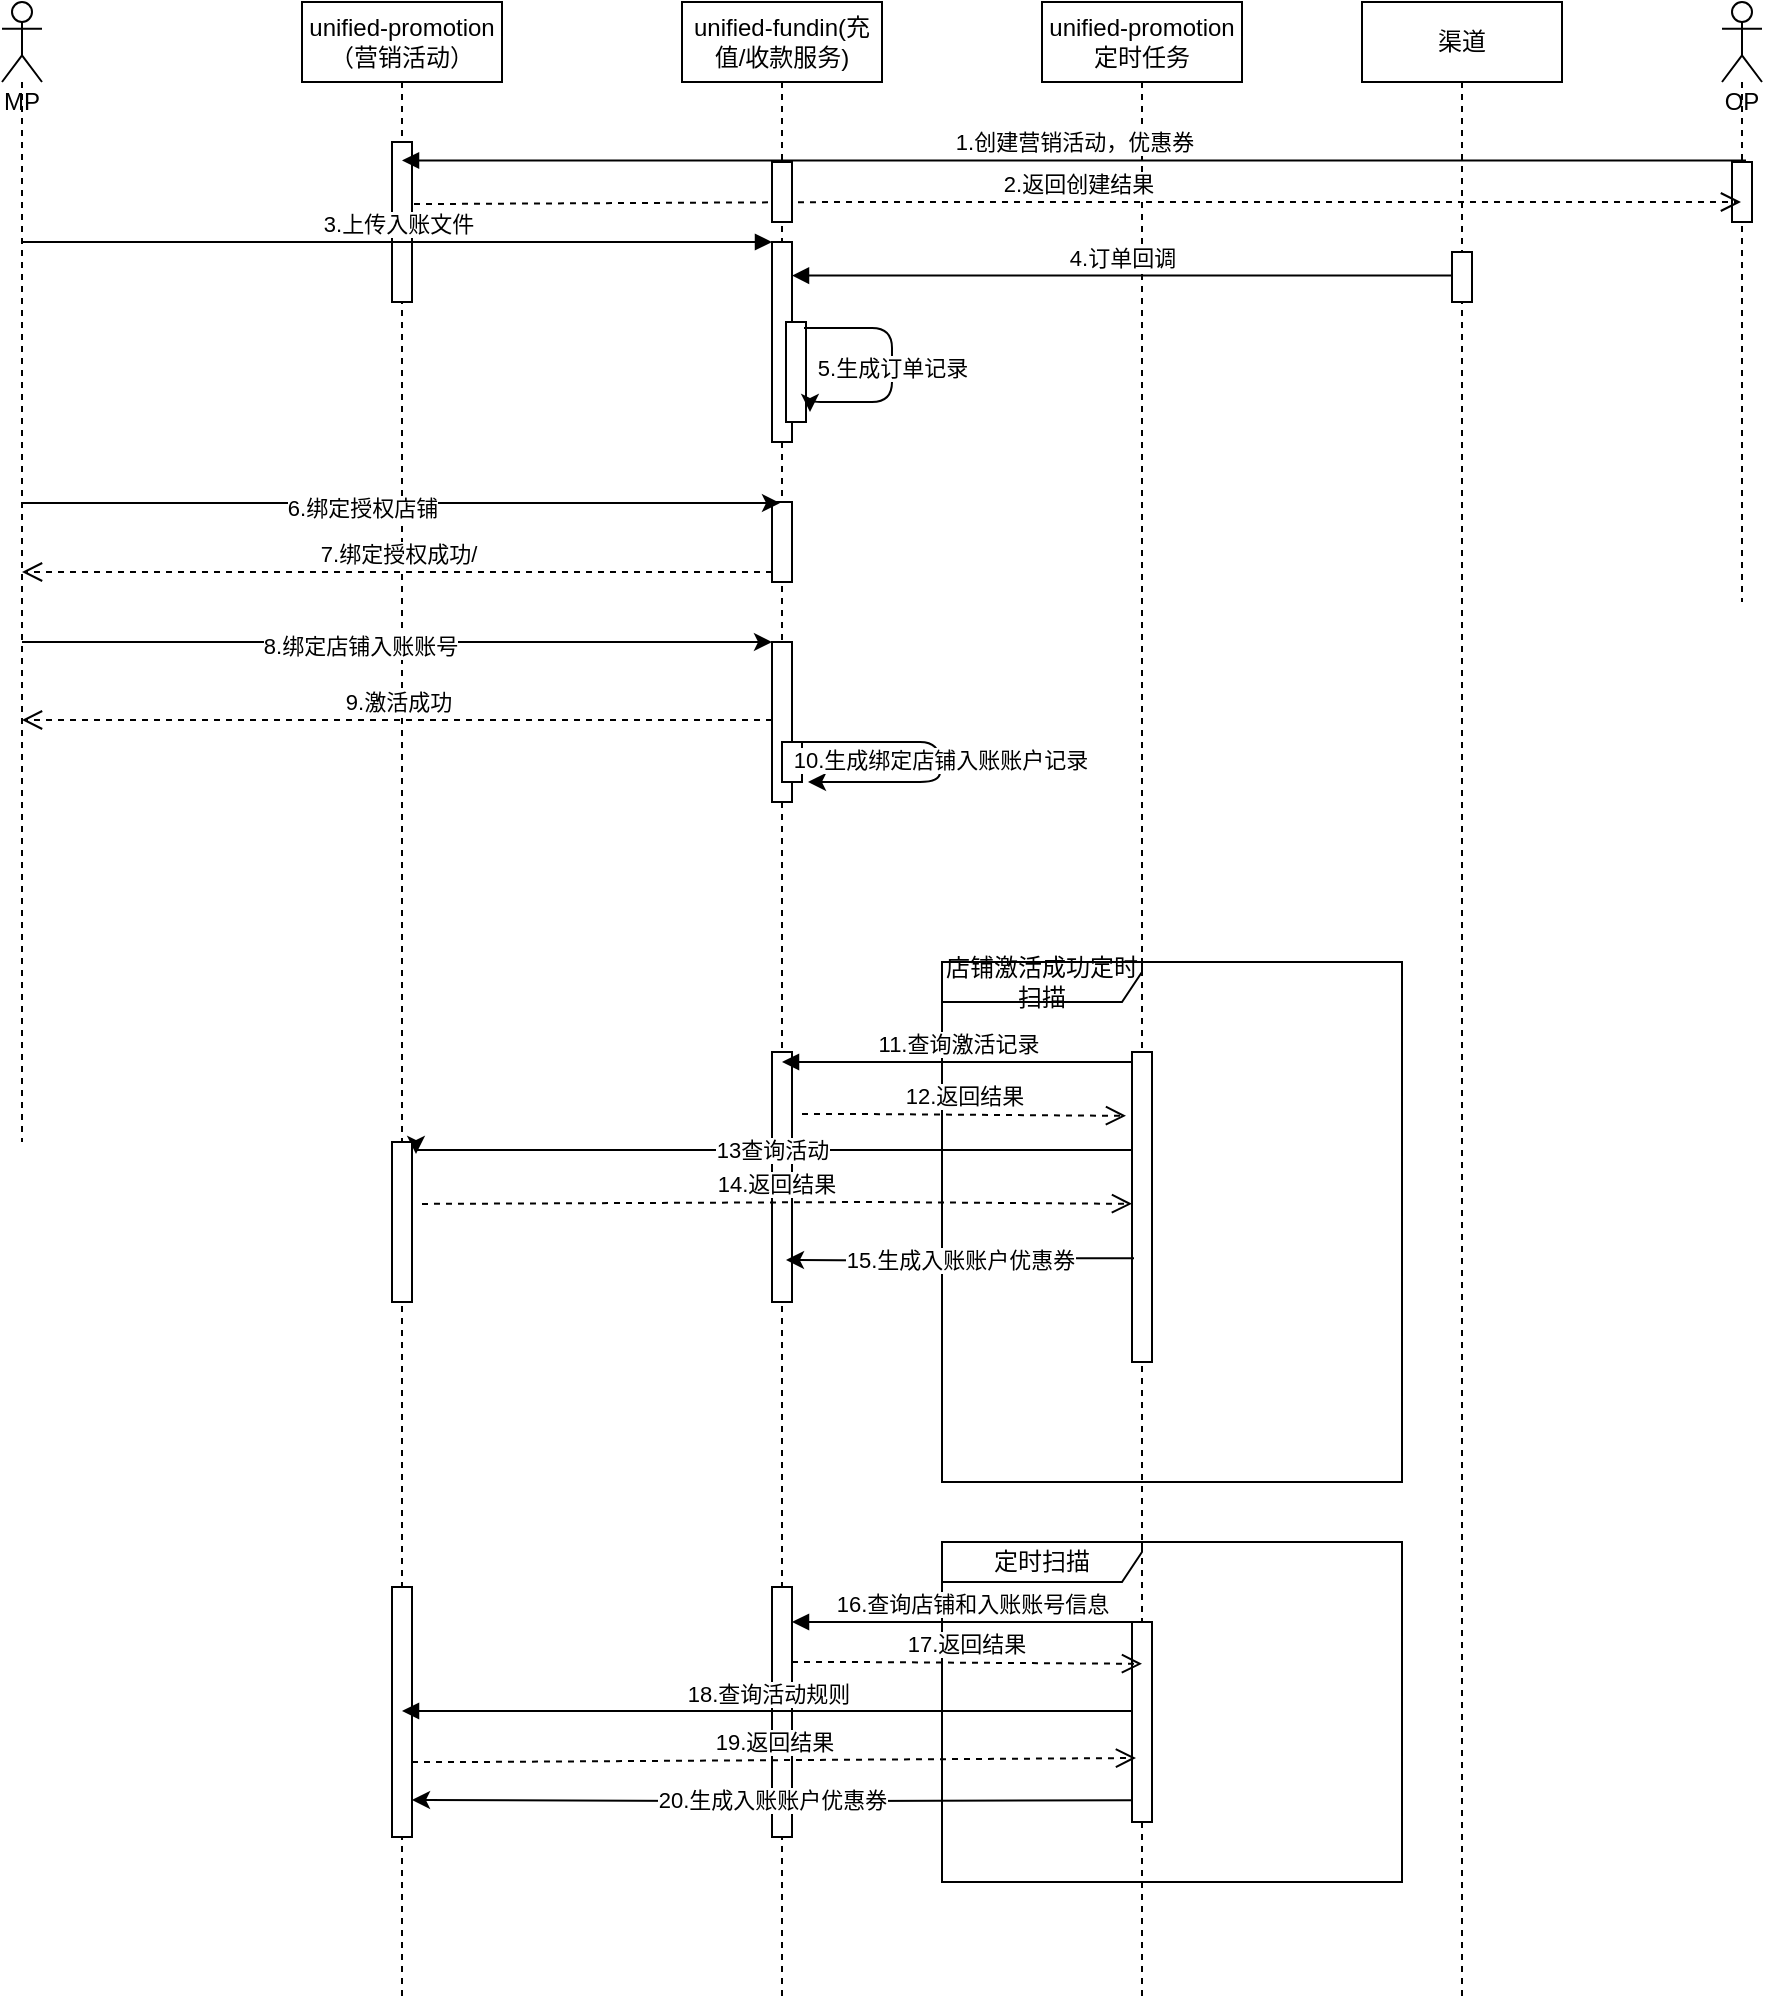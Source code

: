 <mxfile version="14.6.13" type="github">
  <diagram id="oK-42H29SPuLibGA3FoY" name="Page-1">
    <mxGraphModel dx="1422" dy="794" grid="1" gridSize="10" guides="1" tooltips="1" connect="1" arrows="1" fold="1" page="1" pageScale="1" pageWidth="827" pageHeight="1169" math="0" shadow="0">
      <root>
        <mxCell id="0" />
        <mxCell id="1" parent="0" />
        <mxCell id="FJxAa9fHk7rGvwItD7O2-1" value="MP" style="shape=umlLifeline;participant=umlActor;perimeter=lifelinePerimeter;whiteSpace=wrap;html=1;container=1;collapsible=0;recursiveResize=0;verticalAlign=top;spacingTop=36;outlineConnect=0;" vertex="1" parent="1">
          <mxGeometry x="90" y="120" width="20" height="570" as="geometry" />
        </mxCell>
        <mxCell id="FJxAa9fHk7rGvwItD7O2-2" value="unified-promotion（营销活动）" style="shape=umlLifeline;perimeter=lifelinePerimeter;whiteSpace=wrap;html=1;container=1;collapsible=0;recursiveResize=0;outlineConnect=0;" vertex="1" parent="1">
          <mxGeometry x="240" y="120" width="100" height="1000" as="geometry" />
        </mxCell>
        <mxCell id="FJxAa9fHk7rGvwItD7O2-3" value="unified-fundin(充值/收款服务)" style="shape=umlLifeline;perimeter=lifelinePerimeter;whiteSpace=wrap;html=1;container=1;collapsible=0;recursiveResize=0;outlineConnect=0;" vertex="1" parent="1">
          <mxGeometry x="430" y="120" width="100" height="1000" as="geometry" />
        </mxCell>
        <mxCell id="FJxAa9fHk7rGvwItD7O2-4" value="unified-promotion定时任务" style="shape=umlLifeline;perimeter=lifelinePerimeter;whiteSpace=wrap;html=1;container=1;collapsible=0;recursiveResize=0;outlineConnect=0;" vertex="1" parent="1">
          <mxGeometry x="610" y="120" width="100" height="1000" as="geometry" />
        </mxCell>
        <mxCell id="FJxAa9fHk7rGvwItD7O2-10" value="" style="html=1;points=[];perimeter=orthogonalPerimeter;" vertex="1" parent="1">
          <mxGeometry x="285" y="190" width="10" height="80" as="geometry" />
        </mxCell>
        <mxCell id="FJxAa9fHk7rGvwItD7O2-11" value="" style="html=1;points=[];perimeter=orthogonalPerimeter;" vertex="1" parent="1">
          <mxGeometry x="475" y="645" width="10" height="125" as="geometry" />
        </mxCell>
        <mxCell id="FJxAa9fHk7rGvwItD7O2-13" value="OP" style="shape=umlLifeline;participant=umlActor;perimeter=lifelinePerimeter;whiteSpace=wrap;html=1;container=1;collapsible=0;recursiveResize=0;verticalAlign=top;spacingTop=36;outlineConnect=0;" vertex="1" parent="1">
          <mxGeometry x="950" y="120" width="20" height="300" as="geometry" />
        </mxCell>
        <mxCell id="FJxAa9fHk7rGvwItD7O2-14" value="1.创建营销活动，优惠券" style="html=1;verticalAlign=bottom;endArrow=block;exitX=0.7;exitY=-0.025;exitDx=0;exitDy=0;exitPerimeter=0;" edge="1" parent="1" source="FJxAa9fHk7rGvwItD7O2-15" target="FJxAa9fHk7rGvwItD7O2-2">
          <mxGeometry width="80" relative="1" as="geometry">
            <mxPoint x="780" y="200" as="sourcePoint" />
            <mxPoint x="790" y="240" as="targetPoint" />
          </mxGeometry>
        </mxCell>
        <mxCell id="FJxAa9fHk7rGvwItD7O2-15" value="" style="html=1;points=[];perimeter=orthogonalPerimeter;" vertex="1" parent="1">
          <mxGeometry x="955" y="200" width="10" height="30" as="geometry" />
        </mxCell>
        <mxCell id="FJxAa9fHk7rGvwItD7O2-16" value="2.返回创建结果" style="html=1;verticalAlign=bottom;endArrow=open;dashed=1;endSize=8;exitX=1.1;exitY=0.388;exitDx=0;exitDy=0;exitPerimeter=0;" edge="1" parent="1" source="FJxAa9fHk7rGvwItD7O2-10" target="FJxAa9fHk7rGvwItD7O2-13">
          <mxGeometry relative="1" as="geometry">
            <mxPoint x="430" y="250" as="sourcePoint" />
            <mxPoint x="350" y="250" as="targetPoint" />
            <Array as="points">
              <mxPoint x="510" y="220" />
            </Array>
          </mxGeometry>
        </mxCell>
        <mxCell id="FJxAa9fHk7rGvwItD7O2-18" value="3.上传入账文件" style="html=1;verticalAlign=bottom;endArrow=block;" edge="1" parent="1" source="FJxAa9fHk7rGvwItD7O2-1" target="FJxAa9fHk7rGvwItD7O2-17">
          <mxGeometry width="80" relative="1" as="geometry">
            <mxPoint x="150" y="250" as="sourcePoint" />
            <mxPoint x="230" y="250" as="targetPoint" />
            <Array as="points">
              <mxPoint x="220" y="240" />
            </Array>
          </mxGeometry>
        </mxCell>
        <mxCell id="FJxAa9fHk7rGvwItD7O2-19" value="渠道" style="shape=umlLifeline;perimeter=lifelinePerimeter;whiteSpace=wrap;html=1;container=1;collapsible=0;recursiveResize=0;outlineConnect=0;" vertex="1" parent="1">
          <mxGeometry x="770" y="120" width="100" height="1000" as="geometry" />
        </mxCell>
        <mxCell id="FJxAa9fHk7rGvwItD7O2-22" value="" style="html=1;points=[];perimeter=orthogonalPerimeter;" vertex="1" parent="1">
          <mxGeometry x="815" y="245" width="10" height="25" as="geometry" />
        </mxCell>
        <mxCell id="FJxAa9fHk7rGvwItD7O2-23" value="4.订单回调" style="html=1;verticalAlign=bottom;endArrow=block;entryX=1;entryY=0.338;entryDx=0;entryDy=0;entryPerimeter=0;" edge="1" parent="1">
          <mxGeometry width="80" relative="1" as="geometry">
            <mxPoint x="815" y="256.8" as="sourcePoint" />
            <mxPoint x="485" y="256.8" as="targetPoint" />
          </mxGeometry>
        </mxCell>
        <mxCell id="FJxAa9fHk7rGvwItD7O2-28" value="" style="html=1;points=[];perimeter=orthogonalPerimeter;" vertex="1" parent="1">
          <mxGeometry x="475" y="370" width="10" height="40" as="geometry" />
        </mxCell>
        <mxCell id="FJxAa9fHk7rGvwItD7O2-17" value="" style="html=1;points=[];perimeter=orthogonalPerimeter;" vertex="1" parent="1">
          <mxGeometry x="475" y="240" width="10" height="100" as="geometry" />
        </mxCell>
        <mxCell id="FJxAa9fHk7rGvwItD7O2-25" value="" style="html=1;points=[];perimeter=orthogonalPerimeter;" vertex="1" parent="1">
          <mxGeometry x="482" y="280" width="10" height="50" as="geometry" />
        </mxCell>
        <mxCell id="FJxAa9fHk7rGvwItD7O2-27" value="5.生成订单记录" style="endArrow=classic;html=1;exitX=0.9;exitY=0.06;exitDx=0;exitDy=0;exitPerimeter=0;edgeStyle=orthogonalEdgeStyle;entryX=1.2;entryY=0.9;entryDx=0;entryDy=0;entryPerimeter=0;" edge="1" parent="1" source="FJxAa9fHk7rGvwItD7O2-25" target="FJxAa9fHk7rGvwItD7O2-25">
          <mxGeometry width="50" height="50" relative="1" as="geometry">
            <mxPoint x="505" y="320" as="sourcePoint" />
            <mxPoint x="499" y="330" as="targetPoint" />
            <Array as="points">
              <mxPoint x="535" y="283" />
              <mxPoint x="535" y="320" />
              <mxPoint x="494" y="320" />
            </Array>
          </mxGeometry>
        </mxCell>
        <mxCell id="FJxAa9fHk7rGvwItD7O2-29" value="" style="html=1;points=[];perimeter=orthogonalPerimeter;" vertex="1" parent="1">
          <mxGeometry x="475" y="440" width="10" height="80" as="geometry" />
        </mxCell>
        <mxCell id="FJxAa9fHk7rGvwItD7O2-30" value="" style="endArrow=classic;html=1;entryX=0.4;entryY=0.013;entryDx=0;entryDy=0;entryPerimeter=0;" edge="1" parent="1" source="FJxAa9fHk7rGvwItD7O2-1" target="FJxAa9fHk7rGvwItD7O2-28">
          <mxGeometry width="50" height="50" relative="1" as="geometry">
            <mxPoint x="140" y="420" as="sourcePoint" />
            <mxPoint x="190" y="370" as="targetPoint" />
          </mxGeometry>
        </mxCell>
        <mxCell id="FJxAa9fHk7rGvwItD7O2-31" value="6.绑定授权店铺" style="edgeLabel;html=1;align=center;verticalAlign=middle;resizable=0;points=[];" vertex="1" connectable="0" parent="FJxAa9fHk7rGvwItD7O2-30">
          <mxGeometry x="-0.108" y="-2" relative="1" as="geometry">
            <mxPoint x="1" as="offset" />
          </mxGeometry>
        </mxCell>
        <mxCell id="FJxAa9fHk7rGvwItD7O2-32" value="7.绑定授权成功/" style="html=1;verticalAlign=bottom;endArrow=open;dashed=1;endSize=8;" edge="1" parent="1" source="FJxAa9fHk7rGvwItD7O2-28" target="FJxAa9fHk7rGvwItD7O2-1">
          <mxGeometry relative="1" as="geometry">
            <mxPoint x="290" y="405" as="sourcePoint" />
            <mxPoint x="944.5" y="404.5" as="targetPoint" />
            <Array as="points">
              <mxPoint x="160" y="405" />
            </Array>
          </mxGeometry>
        </mxCell>
        <mxCell id="FJxAa9fHk7rGvwItD7O2-34" value="" style="endArrow=classic;html=1;" edge="1" parent="1" target="FJxAa9fHk7rGvwItD7O2-29">
          <mxGeometry width="50" height="50" relative="1" as="geometry">
            <mxPoint x="100" y="440" as="sourcePoint" />
            <mxPoint x="289.5" y="440" as="targetPoint" />
          </mxGeometry>
        </mxCell>
        <mxCell id="FJxAa9fHk7rGvwItD7O2-35" value="8.绑定店铺入账账号" style="edgeLabel;html=1;align=center;verticalAlign=middle;resizable=0;points=[];" vertex="1" connectable="0" parent="FJxAa9fHk7rGvwItD7O2-34">
          <mxGeometry x="-0.108" y="-2" relative="1" as="geometry">
            <mxPoint x="1" as="offset" />
          </mxGeometry>
        </mxCell>
        <mxCell id="FJxAa9fHk7rGvwItD7O2-37" value="9.激活成功" style="html=1;verticalAlign=bottom;endArrow=open;dashed=1;endSize=8;" edge="1" parent="1" source="FJxAa9fHk7rGvwItD7O2-29" target="FJxAa9fHk7rGvwItD7O2-1">
          <mxGeometry relative="1" as="geometry">
            <mxPoint x="300" y="415" as="sourcePoint" />
            <mxPoint x="109.5" y="415" as="targetPoint" />
            <Array as="points">
              <mxPoint x="180" y="479" />
              <mxPoint x="140" y="479" />
            </Array>
          </mxGeometry>
        </mxCell>
        <mxCell id="FJxAa9fHk7rGvwItD7O2-38" value="" style="html=1;points=[];perimeter=orthogonalPerimeter;" vertex="1" parent="1">
          <mxGeometry x="480" y="490" width="10" height="20" as="geometry" />
        </mxCell>
        <mxCell id="FJxAa9fHk7rGvwItD7O2-39" value="10.生成绑定店铺入账账户记录" style="endArrow=classic;html=1;exitX=0.9;exitY=0.06;exitDx=0;exitDy=0;exitPerimeter=0;edgeStyle=orthogonalEdgeStyle;" edge="1" parent="1">
          <mxGeometry width="50" height="50" relative="1" as="geometry">
            <mxPoint x="490" y="490" as="sourcePoint" />
            <mxPoint x="493" y="510" as="targetPoint" />
            <Array as="points">
              <mxPoint x="559" y="490" />
              <mxPoint x="559" y="510" />
            </Array>
          </mxGeometry>
        </mxCell>
        <mxCell id="FJxAa9fHk7rGvwItD7O2-41" value="店铺激活成功定时扫描" style="shape=umlFrame;whiteSpace=wrap;html=1;width=100;height=20;" vertex="1" parent="1">
          <mxGeometry x="560" y="600" width="230" height="260" as="geometry" />
        </mxCell>
        <mxCell id="FJxAa9fHk7rGvwItD7O2-50" value="13查询活动" style="edgeStyle=orthogonalEdgeStyle;rounded=0;orthogonalLoop=1;jettySize=auto;html=1;entryX=1.2;entryY=0.075;entryDx=0;entryDy=0;entryPerimeter=0;" edge="1" parent="1" source="FJxAa9fHk7rGvwItD7O2-44" target="FJxAa9fHk7rGvwItD7O2-52">
          <mxGeometry relative="1" as="geometry">
            <mxPoint x="290" y="694" as="targetPoint" />
            <Array as="points">
              <mxPoint x="297" y="694" />
            </Array>
          </mxGeometry>
        </mxCell>
        <mxCell id="FJxAa9fHk7rGvwItD7O2-44" value="" style="html=1;points=[];perimeter=orthogonalPerimeter;" vertex="1" parent="1">
          <mxGeometry x="655" y="645" width="10" height="155" as="geometry" />
        </mxCell>
        <mxCell id="FJxAa9fHk7rGvwItD7O2-45" value="11.查询激活记录" style="html=1;verticalAlign=bottom;endArrow=block;" edge="1" parent="1">
          <mxGeometry width="80" relative="1" as="geometry">
            <mxPoint x="655" y="650" as="sourcePoint" />
            <mxPoint x="480" y="650" as="targetPoint" />
          </mxGeometry>
        </mxCell>
        <mxCell id="FJxAa9fHk7rGvwItD7O2-49" value="12.返回结果" style="html=1;verticalAlign=bottom;endArrow=open;dashed=1;endSize=8;entryX=-0.3;entryY=0.206;entryDx=0;entryDy=0;entryPerimeter=0;" edge="1" parent="1" target="FJxAa9fHk7rGvwItD7O2-44">
          <mxGeometry relative="1" as="geometry">
            <mxPoint x="490" y="676" as="sourcePoint" />
            <mxPoint x="109.5" y="489" as="targetPoint" />
            <Array as="points">
              <mxPoint x="520" y="676" />
            </Array>
          </mxGeometry>
        </mxCell>
        <mxCell id="FJxAa9fHk7rGvwItD7O2-52" value="" style="html=1;points=[];perimeter=orthogonalPerimeter;" vertex="1" parent="1">
          <mxGeometry x="285" y="690" width="10" height="80" as="geometry" />
        </mxCell>
        <mxCell id="FJxAa9fHk7rGvwItD7O2-53" value="14.返回结果" style="html=1;verticalAlign=bottom;endArrow=open;dashed=1;endSize=8;entryX=-0.3;entryY=0.206;entryDx=0;entryDy=0;entryPerimeter=0;exitX=1.5;exitY=0.387;exitDx=0;exitDy=0;exitPerimeter=0;" edge="1" parent="1" source="FJxAa9fHk7rGvwItD7O2-52">
          <mxGeometry relative="1" as="geometry">
            <mxPoint x="493" y="720" as="sourcePoint" />
            <mxPoint x="655" y="720.93" as="targetPoint" />
            <Array as="points">
              <mxPoint x="523" y="720" />
            </Array>
          </mxGeometry>
        </mxCell>
        <mxCell id="FJxAa9fHk7rGvwItD7O2-54" value="15.生成入账账户优惠券" style="edgeStyle=orthogonalEdgeStyle;rounded=0;orthogonalLoop=1;jettySize=auto;html=1;exitX=0.1;exitY=0.665;exitDx=0;exitDy=0;exitPerimeter=0;" edge="1" parent="1" source="FJxAa9fHk7rGvwItD7O2-44">
          <mxGeometry relative="1" as="geometry">
            <mxPoint x="650" y="749" as="sourcePoint" />
            <mxPoint x="482" y="749" as="targetPoint" />
            <Array as="points" />
          </mxGeometry>
        </mxCell>
        <mxCell id="FJxAa9fHk7rGvwItD7O2-56" value="定时扫描" style="shape=umlFrame;whiteSpace=wrap;html=1;width=100;height=20;" vertex="1" parent="1">
          <mxGeometry x="560" y="890" width="230" height="170" as="geometry" />
        </mxCell>
        <mxCell id="FJxAa9fHk7rGvwItD7O2-6" value="" style="html=1;points=[];perimeter=orthogonalPerimeter;" vertex="1" parent="1">
          <mxGeometry x="475" y="200" width="10" height="30" as="geometry" />
        </mxCell>
        <mxCell id="FJxAa9fHk7rGvwItD7O2-58" value="" style="html=1;points=[];perimeter=orthogonalPerimeter;" vertex="1" parent="1">
          <mxGeometry x="655" y="930" width="10" height="100" as="geometry" />
        </mxCell>
        <mxCell id="FJxAa9fHk7rGvwItD7O2-59" value="" style="html=1;points=[];perimeter=orthogonalPerimeter;" vertex="1" parent="1">
          <mxGeometry x="475" y="912.5" width="10" height="125" as="geometry" />
        </mxCell>
        <mxCell id="FJxAa9fHk7rGvwItD7O2-60" value="16.查询店铺和入账账号信息" style="html=1;verticalAlign=bottom;endArrow=block;" edge="1" parent="1" target="FJxAa9fHk7rGvwItD7O2-59">
          <mxGeometry width="80" relative="1" as="geometry">
            <mxPoint x="665" y="930" as="sourcePoint" />
            <mxPoint x="490" y="930" as="targetPoint" />
          </mxGeometry>
        </mxCell>
        <mxCell id="FJxAa9fHk7rGvwItD7O2-61" value="17.返回结果" style="html=1;verticalAlign=bottom;endArrow=open;dashed=1;endSize=8;entryX=0.5;entryY=0.209;entryDx=0;entryDy=0;entryPerimeter=0;" edge="1" parent="1" target="FJxAa9fHk7rGvwItD7O2-58">
          <mxGeometry relative="1" as="geometry">
            <mxPoint x="485" y="950" as="sourcePoint" />
            <mxPoint x="647" y="950.93" as="targetPoint" />
            <Array as="points">
              <mxPoint x="515" y="950" />
            </Array>
          </mxGeometry>
        </mxCell>
        <mxCell id="FJxAa9fHk7rGvwItD7O2-62" value="" style="html=1;points=[];perimeter=orthogonalPerimeter;" vertex="1" parent="1">
          <mxGeometry x="285" y="912.5" width="10" height="125" as="geometry" />
        </mxCell>
        <mxCell id="FJxAa9fHk7rGvwItD7O2-63" value="18.查询活动规则" style="html=1;verticalAlign=bottom;endArrow=block;" edge="1" parent="1" target="FJxAa9fHk7rGvwItD7O2-2">
          <mxGeometry width="80" relative="1" as="geometry">
            <mxPoint x="655" y="974.5" as="sourcePoint" />
            <mxPoint x="475" y="974.5" as="targetPoint" />
          </mxGeometry>
        </mxCell>
        <mxCell id="FJxAa9fHk7rGvwItD7O2-64" value="19.返回结果" style="html=1;verticalAlign=bottom;endArrow=open;dashed=1;endSize=8;entryX=0.2;entryY=0.68;entryDx=0;entryDy=0;entryPerimeter=0;" edge="1" parent="1" target="FJxAa9fHk7rGvwItD7O2-58">
          <mxGeometry relative="1" as="geometry">
            <mxPoint x="295" y="1000" as="sourcePoint" />
            <mxPoint x="470" y="1000.9" as="targetPoint" />
            <Array as="points">
              <mxPoint x="325" y="1000" />
            </Array>
          </mxGeometry>
        </mxCell>
        <mxCell id="FJxAa9fHk7rGvwItD7O2-66" value="20.生成入账账户优惠券" style="edgeStyle=orthogonalEdgeStyle;rounded=0;orthogonalLoop=1;jettySize=auto;html=1;exitX=0.1;exitY=0.665;exitDx=0;exitDy=0;exitPerimeter=0;entryX=1;entryY=0.852;entryDx=0;entryDy=0;entryPerimeter=0;" edge="1" parent="1" target="FJxAa9fHk7rGvwItD7O2-62">
          <mxGeometry relative="1" as="geometry">
            <mxPoint x="655" y="1019.075" as="sourcePoint" />
            <mxPoint x="360" y="1020" as="targetPoint" />
            <Array as="points" />
          </mxGeometry>
        </mxCell>
      </root>
    </mxGraphModel>
  </diagram>
</mxfile>
